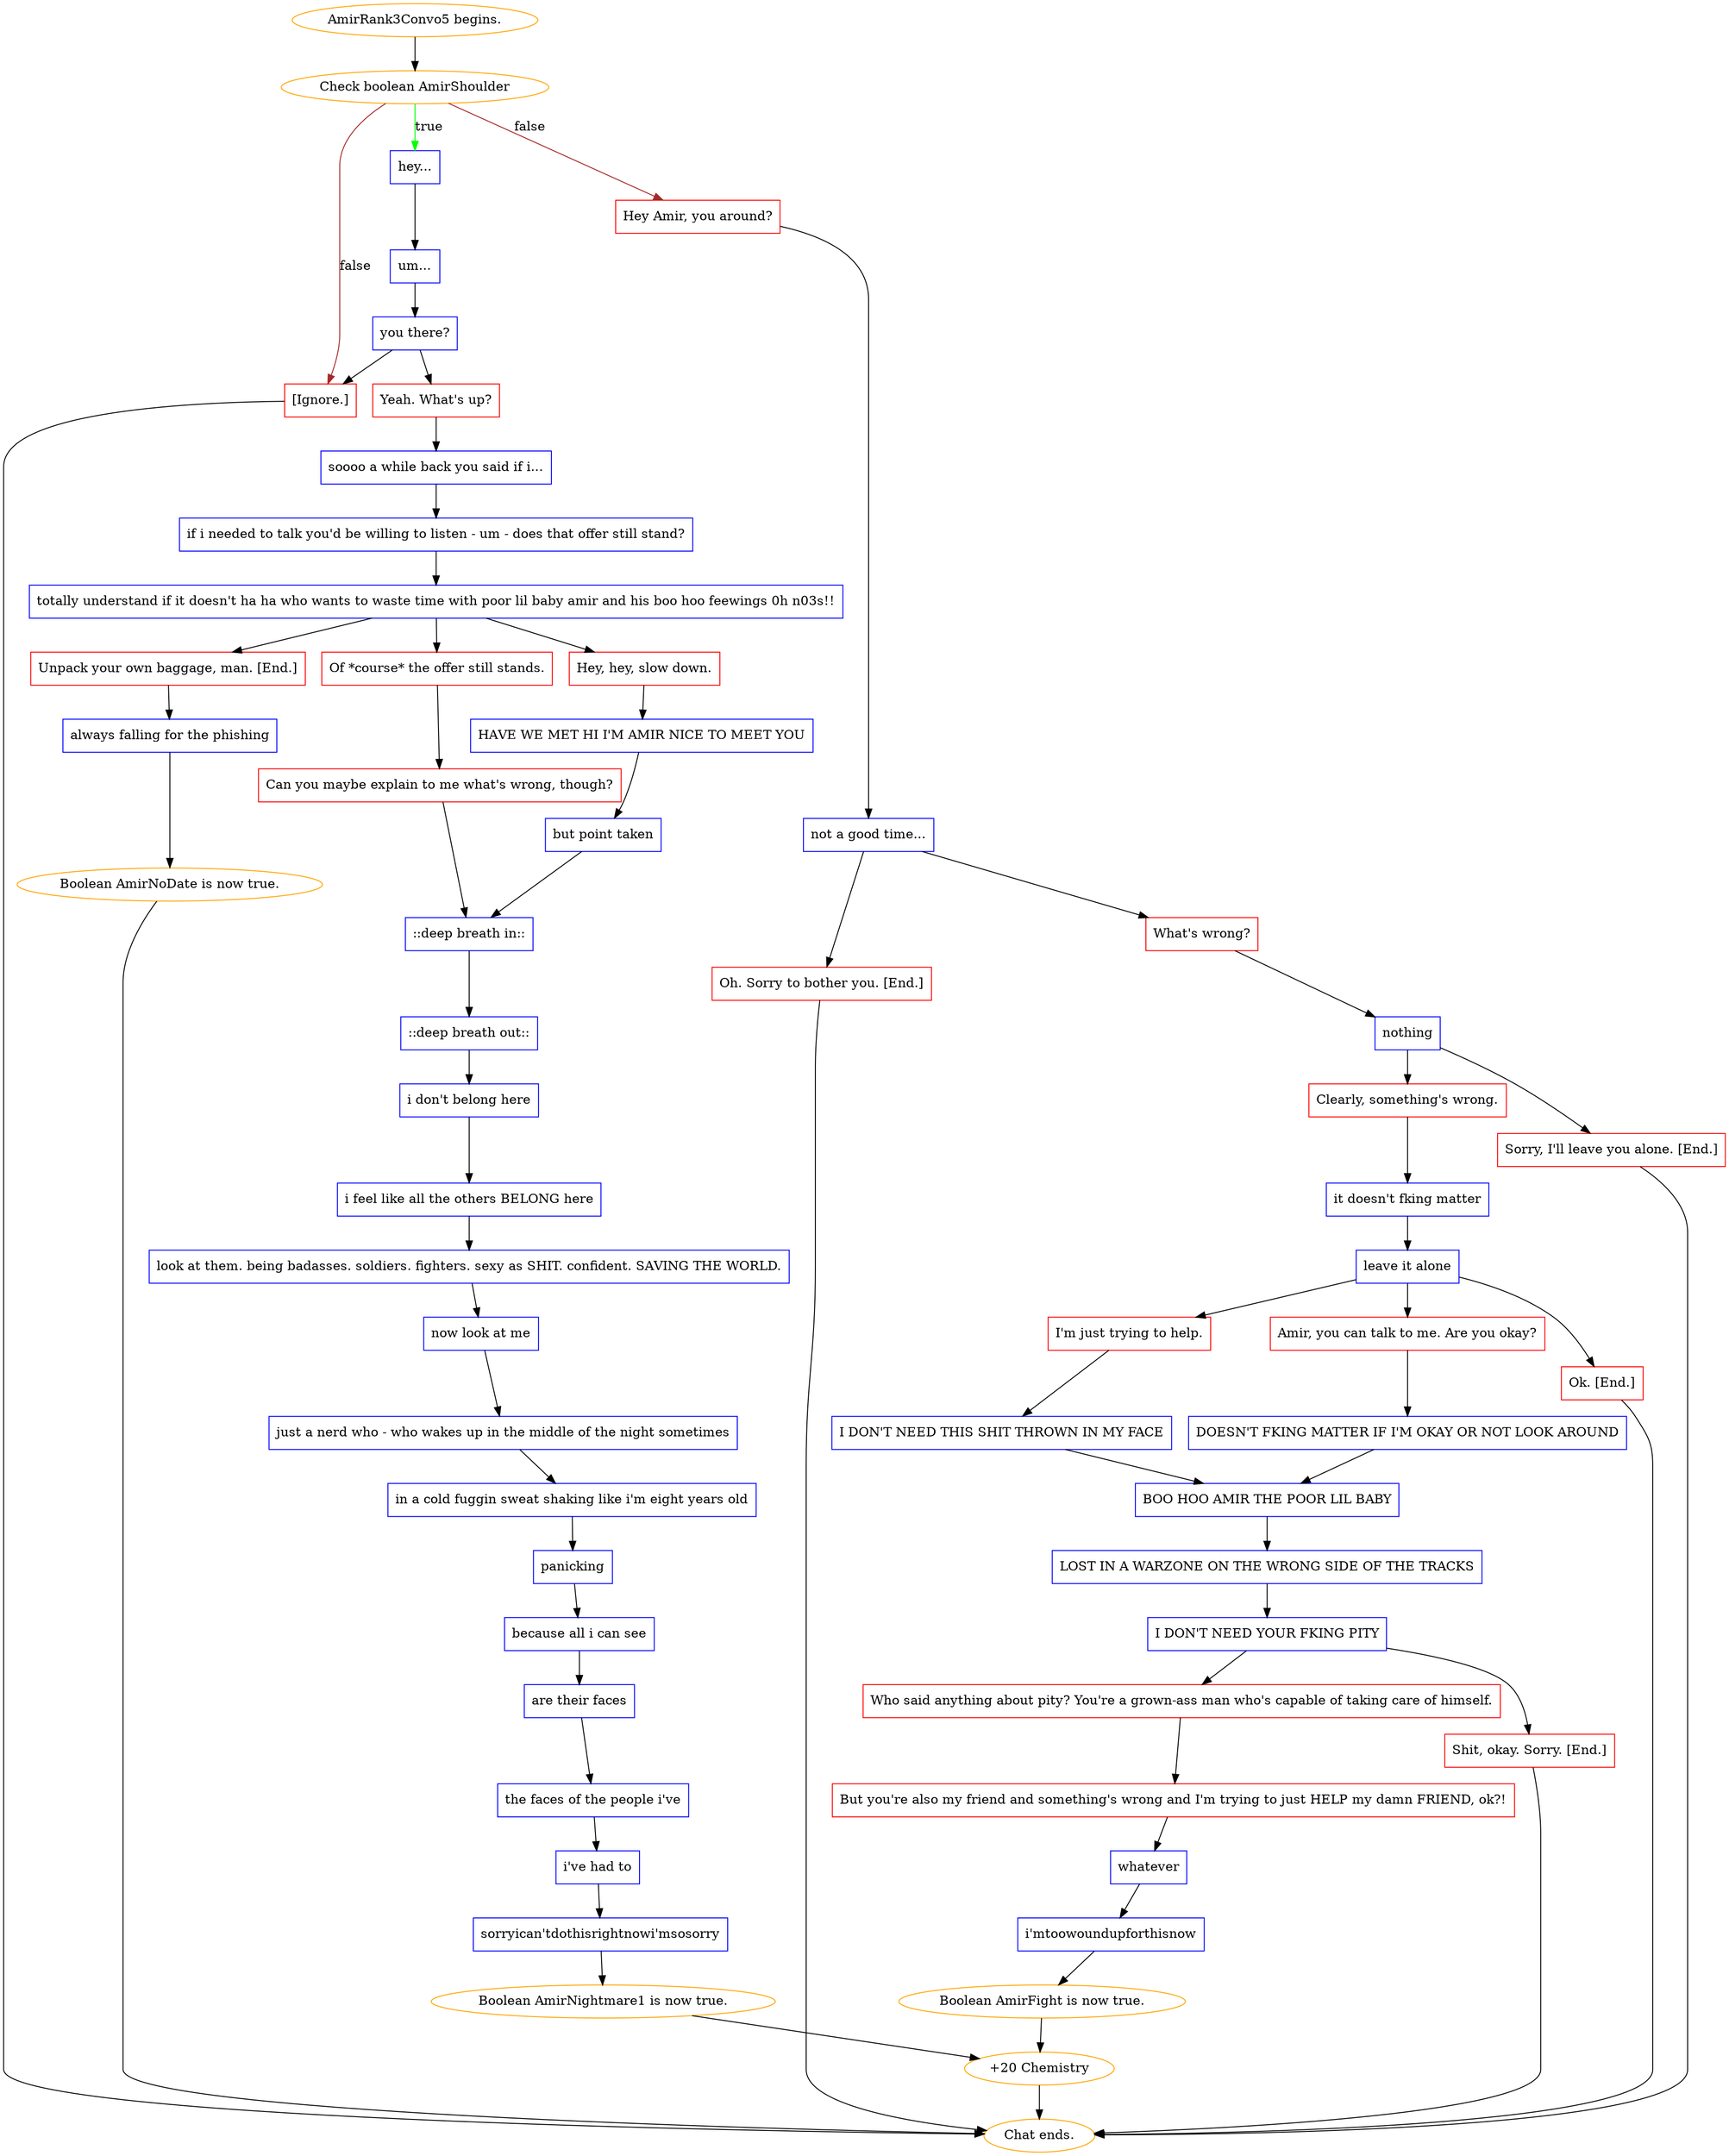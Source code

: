 digraph {
	"AmirRank3Convo5 begins." [color=orange];
		"AmirRank3Convo5 begins." -> j1739388790;
	j1739388790 [label="Check boolean AmirShoulder",color=orange];
		j1739388790 -> j2101271356 [label=true,color=green];
		j1739388790 -> j1995816130 [label=false,color=brown];
		j1739388790 -> j3426972941 [label=false,color=brown];
	j2101271356 [label="hey...",shape=box,color=blue];
		j2101271356 -> j903735517;
	j1995816130 [label="Hey Amir, you around?",shape=box,color=red];
		j1995816130 -> j119794366;
	j3426972941 [label="[Ignore.]",shape=box,color=red];
		j3426972941 -> "Chat ends.";
	j903735517 [label="um...",shape=box,color=blue];
		j903735517 -> j1202601835;
	j119794366 [label="not a good time...",shape=box,color=blue];
		j119794366 -> j3200871066;
		j119794366 -> j842585445;
	"Chat ends." [color=orange];
	j1202601835 [label="you there?",shape=box,color=blue];
		j1202601835 -> j3596078759;
		j1202601835 -> j3426972941;
	j3200871066 [label="What's wrong?",shape=box,color=red];
		j3200871066 -> j962947716;
	j842585445 [label="Oh. Sorry to bother you. [End.]",shape=box,color=red];
		j842585445 -> "Chat ends.";
	j3596078759 [label="Yeah. What's up?",shape=box,color=red];
		j3596078759 -> j1586052844;
	j962947716 [label="nothing",shape=box,color=blue];
		j962947716 -> j4134234431;
		j962947716 -> j1179002984;
	j1586052844 [label="soooo a while back you said if i...",shape=box,color=blue];
		j1586052844 -> j3792604153;
	j4134234431 [label="Clearly, something's wrong.",shape=box,color=red];
		j4134234431 -> j4116616212;
	j1179002984 [label="Sorry, I'll leave you alone. [End.]",shape=box,color=red];
		j1179002984 -> "Chat ends.";
	j3792604153 [label="if i needed to talk you'd be willing to listen - um - does that offer still stand?",shape=box,color=blue];
		j3792604153 -> j1883365249;
	j4116616212 [label="it doesn't fking matter",shape=box,color=blue];
		j4116616212 -> j116568385;
	j1883365249 [label="totally understand if it doesn't ha ha who wants to waste time with poor lil baby amir and his boo hoo feewings 0h n03s!!",shape=box,color=blue];
		j1883365249 -> j700993064;
		j1883365249 -> j728767465;
		j1883365249 -> j3851144887;
	j116568385 [label="leave it alone",shape=box,color=blue];
		j116568385 -> j434319264;
		j116568385 -> j428884009;
		j116568385 -> j3367988050;
	j700993064 [label="Unpack your own baggage, man. [End.]",shape=box,color=red];
		j700993064 -> j989077396;
	j728767465 [label="Of *course* the offer still stands.",shape=box,color=red];
		j728767465 -> j3505056150;
	j3851144887 [label="Hey, hey, slow down.",shape=box,color=red];
		j3851144887 -> j2345247237;
	j434319264 [label="Amir, you can talk to me. Are you okay?",shape=box,color=red];
		j434319264 -> j3441207116;
	j428884009 [label="I'm just trying to help.",shape=box,color=red];
		j428884009 -> j3441713390;
	j3367988050 [label="Ok. [End.]",shape=box,color=red];
		j3367988050 -> "Chat ends.";
	j989077396 [label="always falling for the phishing",shape=box,color=blue];
		j989077396 -> j1438323710;
	j3505056150 [label="Can you maybe explain to me what's wrong, though?",shape=box,color=red];
		j3505056150 -> j17775515;
	j2345247237 [label="HAVE WE MET HI I'M AMIR NICE TO MEET YOU",shape=box,color=blue];
		j2345247237 -> j3652358441;
	j3441207116 [label="DOESN'T FKING MATTER IF I'M OKAY OR NOT LOOK AROUND",shape=box,color=blue];
		j3441207116 -> j1866473013;
	j3441713390 [label="I DON'T NEED THIS SHIT THROWN IN MY FACE",shape=box,color=blue];
		j3441713390 -> j1866473013;
	j1438323710 [label="Boolean AmirNoDate is now true.",color=orange];
		j1438323710 -> "Chat ends.";
	j17775515 [label="::deep breath in::",shape=box,color=blue];
		j17775515 -> j4187230591;
	j3652358441 [label="but point taken",shape=box,color=blue];
		j3652358441 -> j17775515;
	j1866473013 [label="BOO HOO AMIR THE POOR LIL BABY",shape=box,color=blue];
		j1866473013 -> j4155296283;
	j4187230591 [label="::deep breath out::",shape=box,color=blue];
		j4187230591 -> j931847324;
	j4155296283 [label="LOST IN A WARZONE ON THE WRONG SIDE OF THE TRACKS",shape=box,color=blue];
		j4155296283 -> j196625067;
	j931847324 [label="i don't belong here",shape=box,color=blue];
		j931847324 -> j4259954386;
	j196625067 [label="I DON'T NEED YOUR FKING PITY",shape=box,color=blue];
		j196625067 -> j3869052174;
		j196625067 -> j497785902;
	j4259954386 [label="i feel like all the others BELONG here",shape=box,color=blue];
		j4259954386 -> j2468803636;
	j3869052174 [label="Who said anything about pity? You're a grown-ass man who's capable of taking care of himself.",shape=box,color=red];
		j3869052174 -> j270892879;
	j497785902 [label="Shit, okay. Sorry. [End.]",shape=box,color=red];
		j497785902 -> "Chat ends.";
	j2468803636 [label="look at them. being badasses. soldiers. fighters. sexy as SHIT. confident. SAVING THE WORLD.",shape=box,color=blue];
		j2468803636 -> j908110162;
	j270892879 [label="But you're also my friend and something's wrong and I'm trying to just HELP my damn FRIEND, ok?!",shape=box,color=red];
		j270892879 -> j180332625;
	j908110162 [label="now look at me",shape=box,color=blue];
		j908110162 -> j3607776682;
	j180332625 [label="whatever",shape=box,color=blue];
		j180332625 -> j328613813;
	j3607776682 [label="just a nerd who - who wakes up in the middle of the night sometimes",shape=box,color=blue];
		j3607776682 -> j2485206303;
	j328613813 [label="i'mtoowoundupforthisnow",shape=box,color=blue];
		j328613813 -> j1796963784;
	j2485206303 [label="in a cold fuggin sweat shaking like i'm eight years old",shape=box,color=blue];
		j2485206303 -> j655697235;
	j1796963784 [label="Boolean AmirFight is now true.",color=orange];
		j1796963784 -> j367054140;
	j655697235 [label="panicking",shape=box,color=blue];
		j655697235 -> j2514920703;
	j367054140 [label="+20 Chemistry",color=orange];
		j367054140 -> "Chat ends.";
	j2514920703 [label="because all i can see",shape=box,color=blue];
		j2514920703 -> j429234548;
	j429234548 [label="are their faces",shape=box,color=blue];
		j429234548 -> j1722058511;
	j1722058511 [label="the faces of the people i've",shape=box,color=blue];
		j1722058511 -> j1149931979;
	j1149931979 [label="i've had to",shape=box,color=blue];
		j1149931979 -> j1963450656;
	j1963450656 [label="sorryican'tdothisrightnowi'msosorry",shape=box,color=blue];
		j1963450656 -> j2008433035;
	j2008433035 [label="Boolean AmirNightmare1 is now true.",color=orange];
		j2008433035 -> j367054140;
}